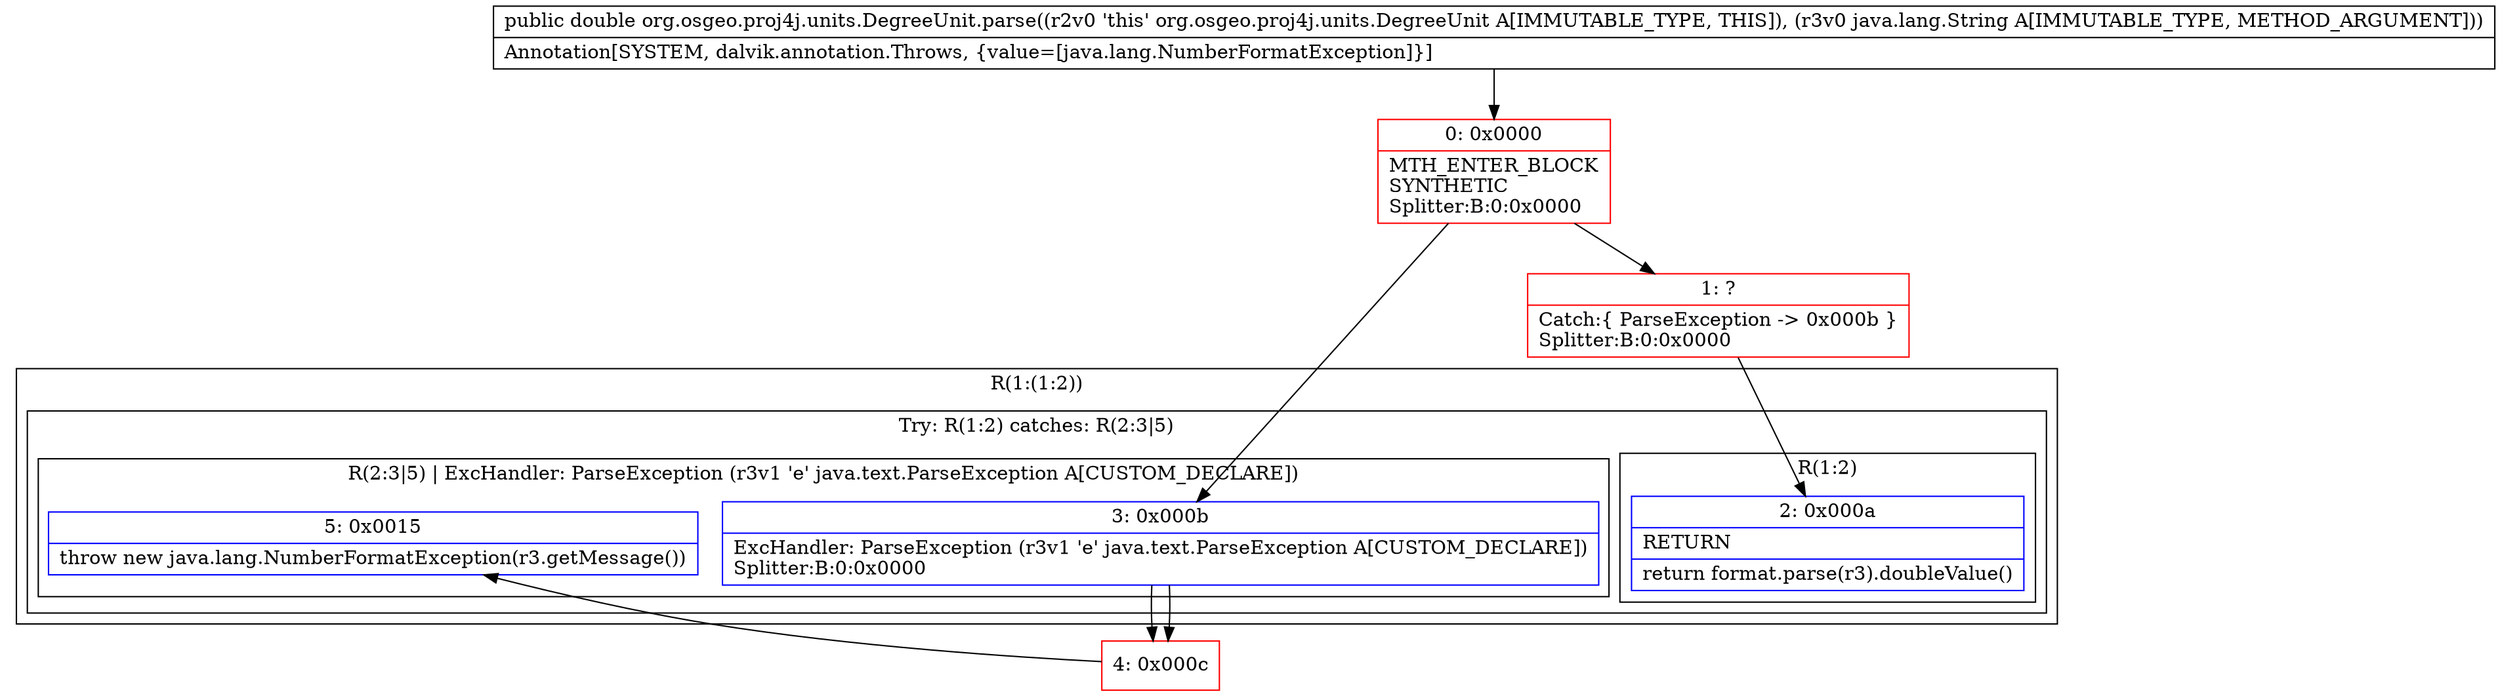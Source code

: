 digraph "CFG fororg.osgeo.proj4j.units.DegreeUnit.parse(Ljava\/lang\/String;)D" {
subgraph cluster_Region_676489024 {
label = "R(1:(1:2))";
node [shape=record,color=blue];
subgraph cluster_TryCatchRegion_1620751966 {
label = "Try: R(1:2) catches: R(2:3|5)";
node [shape=record,color=blue];
subgraph cluster_Region_2140392594 {
label = "R(1:2)";
node [shape=record,color=blue];
Node_2 [shape=record,label="{2\:\ 0x000a|RETURN\l|return format.parse(r3).doubleValue()\l}"];
}
subgraph cluster_Region_1004590127 {
label = "R(2:3|5) | ExcHandler: ParseException (r3v1 'e' java.text.ParseException A[CUSTOM_DECLARE])\l";
node [shape=record,color=blue];
Node_3 [shape=record,label="{3\:\ 0x000b|ExcHandler: ParseException (r3v1 'e' java.text.ParseException A[CUSTOM_DECLARE])\lSplitter:B:0:0x0000\l}"];
Node_5 [shape=record,label="{5\:\ 0x0015|throw new java.lang.NumberFormatException(r3.getMessage())\l}"];
}
}
}
subgraph cluster_Region_1004590127 {
label = "R(2:3|5) | ExcHandler: ParseException (r3v1 'e' java.text.ParseException A[CUSTOM_DECLARE])\l";
node [shape=record,color=blue];
Node_3 [shape=record,label="{3\:\ 0x000b|ExcHandler: ParseException (r3v1 'e' java.text.ParseException A[CUSTOM_DECLARE])\lSplitter:B:0:0x0000\l}"];
Node_5 [shape=record,label="{5\:\ 0x0015|throw new java.lang.NumberFormatException(r3.getMessage())\l}"];
}
Node_0 [shape=record,color=red,label="{0\:\ 0x0000|MTH_ENTER_BLOCK\lSYNTHETIC\lSplitter:B:0:0x0000\l}"];
Node_1 [shape=record,color=red,label="{1\:\ ?|Catch:\{ ParseException \-\> 0x000b \}\lSplitter:B:0:0x0000\l}"];
Node_4 [shape=record,color=red,label="{4\:\ 0x000c}"];
MethodNode[shape=record,label="{public double org.osgeo.proj4j.units.DegreeUnit.parse((r2v0 'this' org.osgeo.proj4j.units.DegreeUnit A[IMMUTABLE_TYPE, THIS]), (r3v0 java.lang.String A[IMMUTABLE_TYPE, METHOD_ARGUMENT]))  | Annotation[SYSTEM, dalvik.annotation.Throws, \{value=[java.lang.NumberFormatException]\}]\l}"];
MethodNode -> Node_0;
Node_3 -> Node_4;
Node_3 -> Node_4;
Node_0 -> Node_1;
Node_0 -> Node_3;
Node_1 -> Node_2;
Node_4 -> Node_5;
}

